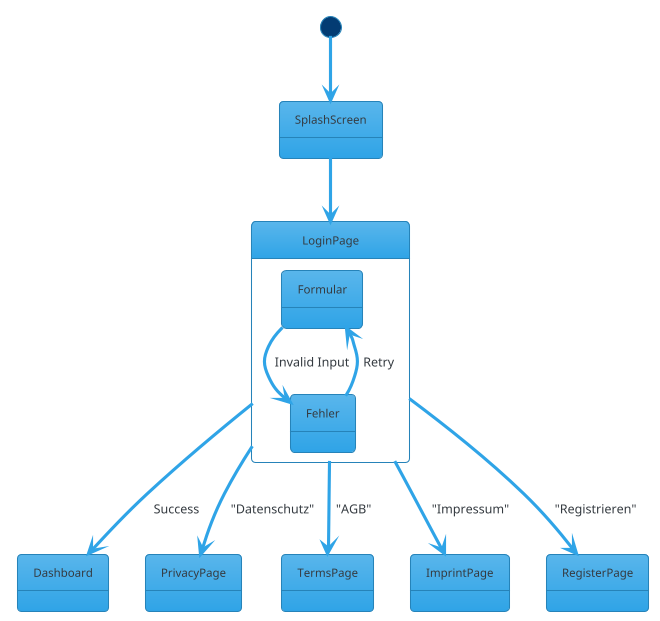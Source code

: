 @startuml Navigation
!theme cerulean
skinparam backgroundColor transparent

[*] --> SplashScreen
SplashScreen --> LoginPage

state LoginPage {
    state "Formular" as LoginForm
    state "Fehler" as LoginError
    LoginForm --> LoginError : Invalid Input
    LoginError --> LoginForm : Retry
}

LoginPage --> Dashboard : Success
LoginPage --> PrivacyPage : "Datenschutz"
LoginPage --> TermsPage : "AGB"
LoginPage --> ImprintPage : "Impressum"
LoginPage --> RegisterPage : "Registrieren"

@enduml